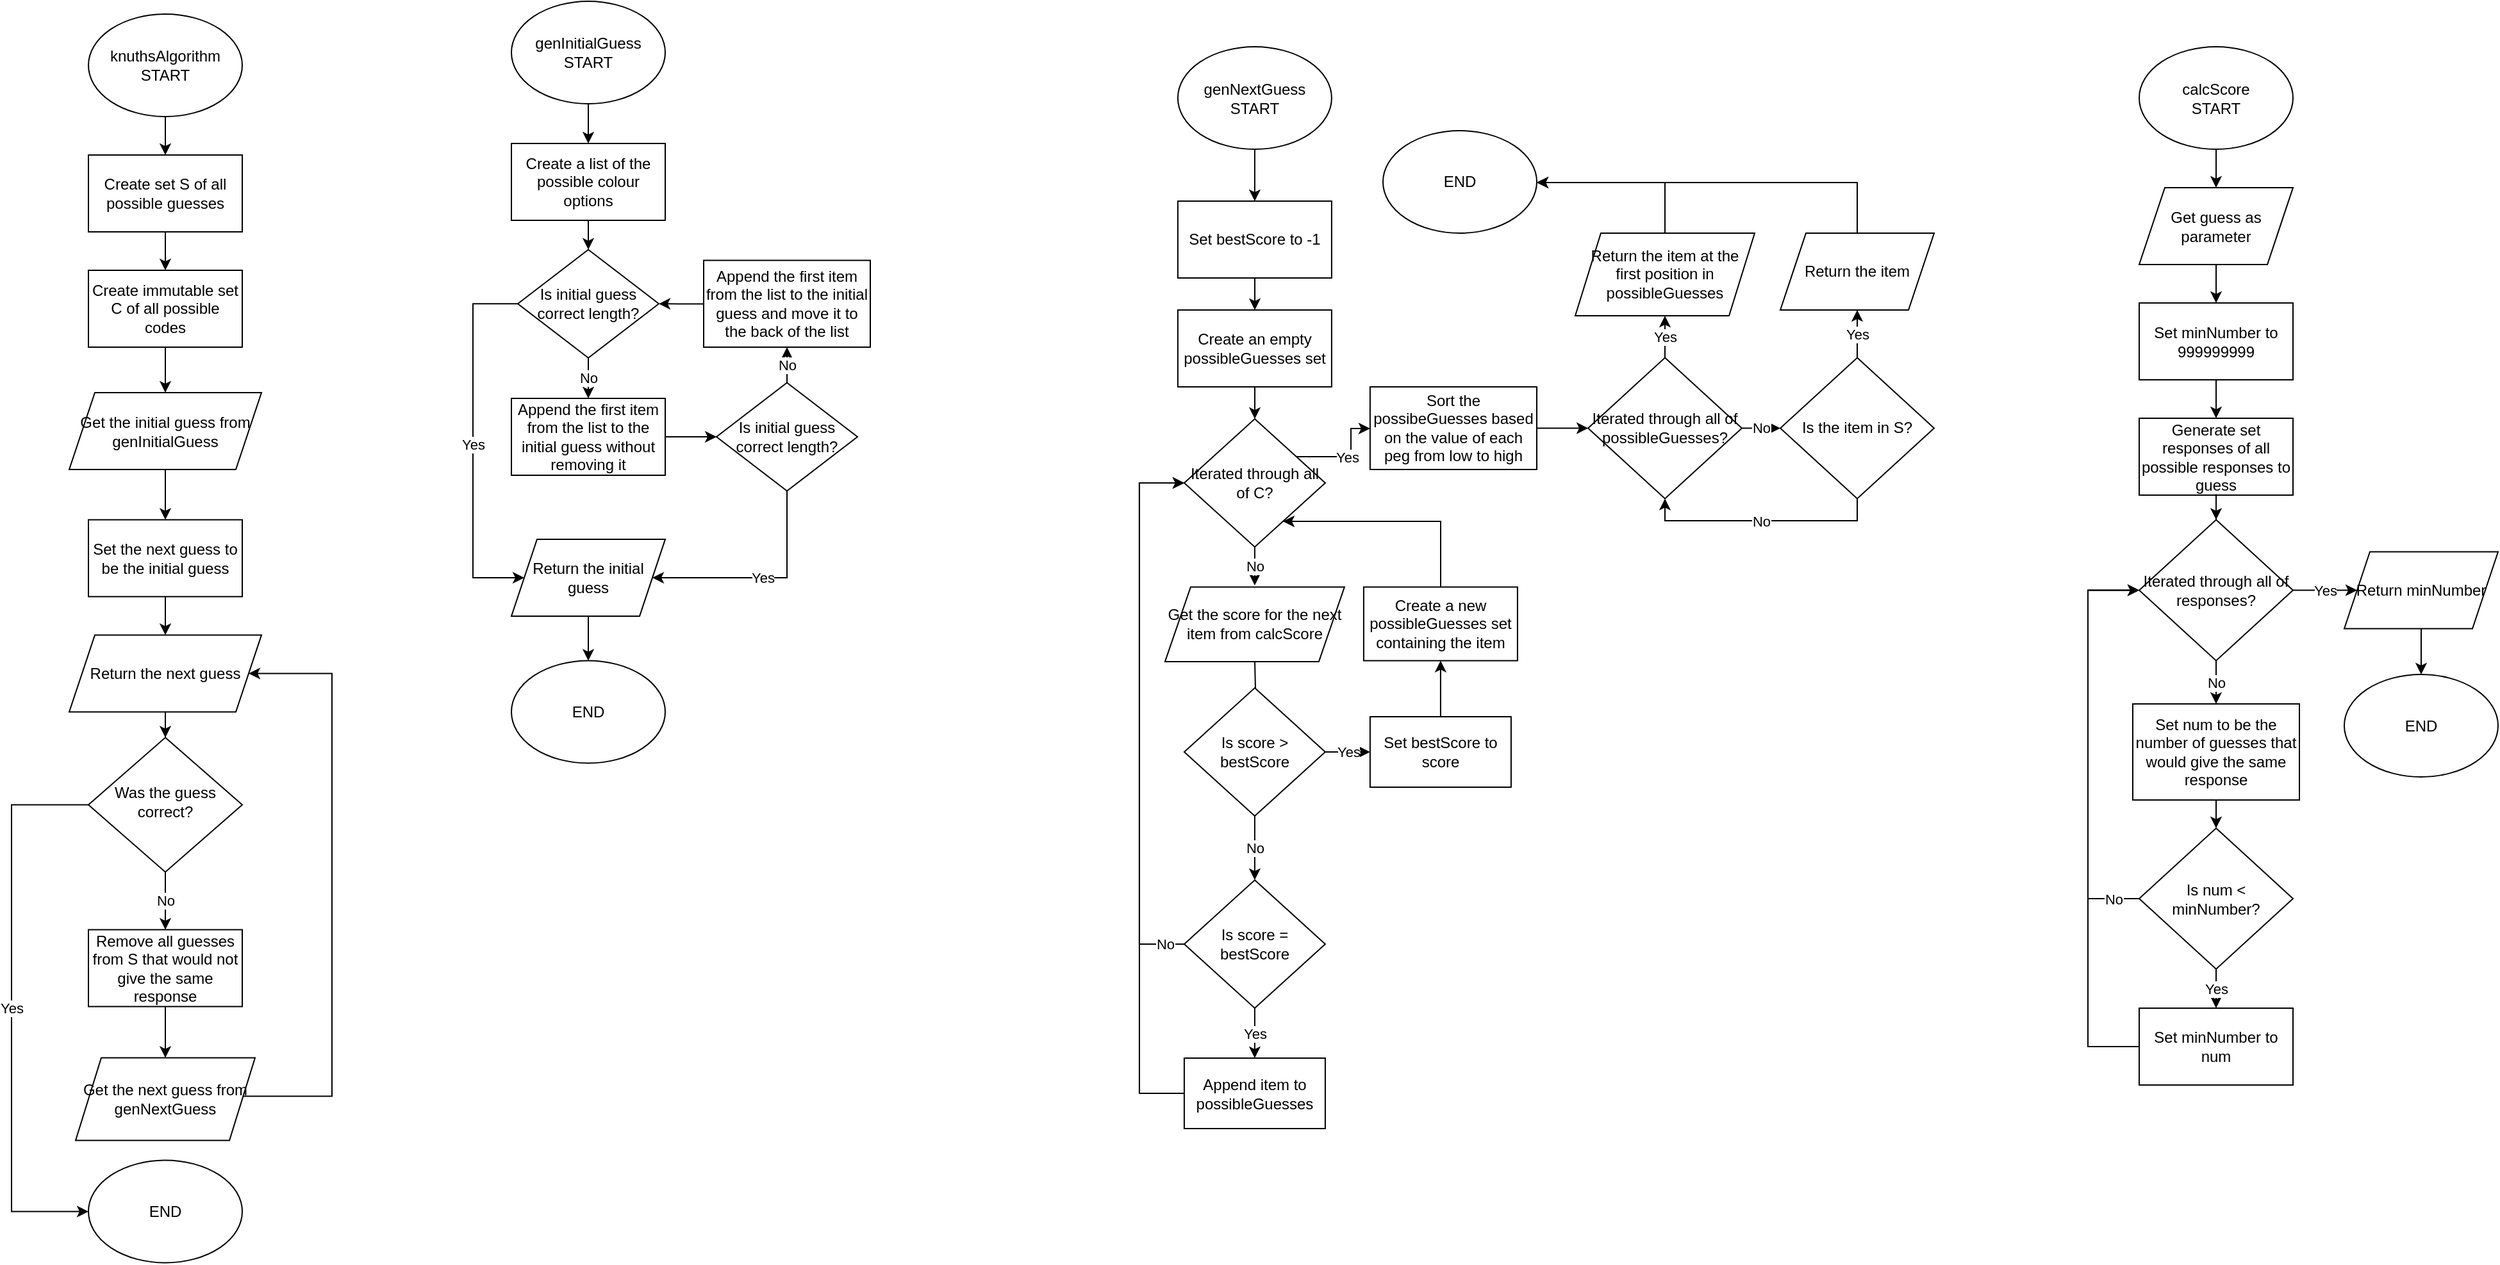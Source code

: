 <mxfile version="20.6.0" type="github">
  <diagram id="C5RBs43oDa-KdzZeNtuy" name="Page-1">
    <mxGraphModel dx="2076" dy="1234" grid="1" gridSize="10" guides="1" tooltips="1" connect="1" arrows="1" fold="1" page="1" pageScale="1" pageWidth="827" pageHeight="1169" math="0" shadow="0">
      <root>
        <mxCell id="WIyWlLk6GJQsqaUBKTNV-0" />
        <mxCell id="WIyWlLk6GJQsqaUBKTNV-1" parent="WIyWlLk6GJQsqaUBKTNV-0" />
        <mxCell id="X9C1vtubzveI6itHX-SZ-12" value="" style="edgeStyle=orthogonalEdgeStyle;rounded=0;orthogonalLoop=1;jettySize=auto;html=1;" parent="WIyWlLk6GJQsqaUBKTNV-1" source="X9C1vtubzveI6itHX-SZ-0" target="X9C1vtubzveI6itHX-SZ-3" edge="1">
          <mxGeometry relative="1" as="geometry" />
        </mxCell>
        <mxCell id="X9C1vtubzveI6itHX-SZ-0" value="knuthsAlgorithm&lt;br&gt;START" style="ellipse;whiteSpace=wrap;html=1;" parent="WIyWlLk6GJQsqaUBKTNV-1" vertex="1">
          <mxGeometry x="130" y="50" width="120" height="80" as="geometry" />
        </mxCell>
        <mxCell id="X9C1vtubzveI6itHX-SZ-13" value="" style="edgeStyle=orthogonalEdgeStyle;rounded=0;orthogonalLoop=1;jettySize=auto;html=1;" parent="WIyWlLk6GJQsqaUBKTNV-1" source="X9C1vtubzveI6itHX-SZ-3" target="X9C1vtubzveI6itHX-SZ-4" edge="1">
          <mxGeometry relative="1" as="geometry" />
        </mxCell>
        <mxCell id="X9C1vtubzveI6itHX-SZ-3" value="Create set S of all possible guesses" style="rounded=0;whiteSpace=wrap;html=1;" parent="WIyWlLk6GJQsqaUBKTNV-1" vertex="1">
          <mxGeometry x="130" y="160" width="120" height="60" as="geometry" />
        </mxCell>
        <mxCell id="pyRPbuoNIwLuSSbs0AWB-20" value="" style="edgeStyle=orthogonalEdgeStyle;rounded=0;orthogonalLoop=1;jettySize=auto;html=1;" edge="1" parent="WIyWlLk6GJQsqaUBKTNV-1" source="X9C1vtubzveI6itHX-SZ-4" target="pyRPbuoNIwLuSSbs0AWB-19">
          <mxGeometry relative="1" as="geometry" />
        </mxCell>
        <mxCell id="X9C1vtubzveI6itHX-SZ-4" value="Create immutable set C of all possible codes" style="rounded=0;whiteSpace=wrap;html=1;" parent="WIyWlLk6GJQsqaUBKTNV-1" vertex="1">
          <mxGeometry x="130" y="250" width="120" height="60" as="geometry" />
        </mxCell>
        <mxCell id="X9C1vtubzveI6itHX-SZ-6" value="Set the next guess to be the initial guess" style="rounded=0;whiteSpace=wrap;html=1;" parent="WIyWlLk6GJQsqaUBKTNV-1" vertex="1">
          <mxGeometry x="130" y="444.75" width="120" height="60" as="geometry" />
        </mxCell>
        <mxCell id="X9C1vtubzveI6itHX-SZ-16" value="" style="edgeStyle=orthogonalEdgeStyle;rounded=0;orthogonalLoop=1;jettySize=auto;html=1;" parent="WIyWlLk6GJQsqaUBKTNV-1" source="X9C1vtubzveI6itHX-SZ-7" target="X9C1vtubzveI6itHX-SZ-10" edge="1">
          <mxGeometry relative="1" as="geometry" />
        </mxCell>
        <mxCell id="X9C1vtubzveI6itHX-SZ-19" value="" style="edgeStyle=orthogonalEdgeStyle;rounded=0;orthogonalLoop=1;jettySize=auto;html=1;" parent="WIyWlLk6GJQsqaUBKTNV-1" source="X9C1vtubzveI6itHX-SZ-6" target="X9C1vtubzveI6itHX-SZ-7" edge="1">
          <mxGeometry relative="1" as="geometry" />
        </mxCell>
        <mxCell id="X9C1vtubzveI6itHX-SZ-7" value="Return the next guess" style="shape=parallelogram;perimeter=parallelogramPerimeter;whiteSpace=wrap;html=1;fixedSize=1;" parent="WIyWlLk6GJQsqaUBKTNV-1" vertex="1">
          <mxGeometry x="115" y="534.75" width="150" height="60" as="geometry" />
        </mxCell>
        <mxCell id="X9C1vtubzveI6itHX-SZ-26" value="" style="edgeStyle=orthogonalEdgeStyle;rounded=0;orthogonalLoop=1;jettySize=auto;html=1;" parent="WIyWlLk6GJQsqaUBKTNV-1" source="X9C1vtubzveI6itHX-SZ-8" edge="1">
          <mxGeometry relative="1" as="geometry">
            <mxPoint x="190" y="864.75" as="targetPoint" />
          </mxGeometry>
        </mxCell>
        <mxCell id="X9C1vtubzveI6itHX-SZ-8" value="Remove all guesses from S that would not give the same response" style="rounded=0;whiteSpace=wrap;html=1;" parent="WIyWlLk6GJQsqaUBKTNV-1" vertex="1">
          <mxGeometry x="130" y="764.75" width="120" height="60" as="geometry" />
        </mxCell>
        <mxCell id="X9C1vtubzveI6itHX-SZ-21" value="Yes" style="edgeStyle=orthogonalEdgeStyle;rounded=0;orthogonalLoop=1;jettySize=auto;html=1;" parent="WIyWlLk6GJQsqaUBKTNV-1" source="X9C1vtubzveI6itHX-SZ-10" target="X9C1vtubzveI6itHX-SZ-11" edge="1">
          <mxGeometry relative="1" as="geometry">
            <mxPoint x="300" y="667.25" as="targetPoint" />
            <Array as="points">
              <mxPoint x="70" y="667.75" />
              <mxPoint x="70" y="984.75" />
            </Array>
          </mxGeometry>
        </mxCell>
        <mxCell id="X9C1vtubzveI6itHX-SZ-10" value="Was the guess correct?" style="rhombus;whiteSpace=wrap;html=1;shadow=0;fontFamily=Helvetica;fontSize=12;align=center;strokeWidth=1;spacing=6;spacingTop=-4;" parent="WIyWlLk6GJQsqaUBKTNV-1" vertex="1">
          <mxGeometry x="130" y="614.75" width="120" height="105" as="geometry" />
        </mxCell>
        <mxCell id="X9C1vtubzveI6itHX-SZ-11" value="END" style="ellipse;whiteSpace=wrap;html=1;" parent="WIyWlLk6GJQsqaUBKTNV-1" vertex="1">
          <mxGeometry x="130" y="944.75" width="120" height="80" as="geometry" />
        </mxCell>
        <mxCell id="X9C1vtubzveI6itHX-SZ-24" value="No" style="edgeStyle=orthogonalEdgeStyle;rounded=0;orthogonalLoop=1;jettySize=auto;html=1;" parent="WIyWlLk6GJQsqaUBKTNV-1" source="X9C1vtubzveI6itHX-SZ-10" target="X9C1vtubzveI6itHX-SZ-8" edge="1">
          <mxGeometry relative="1" as="geometry">
            <mxPoint x="140" y="677.25" as="sourcePoint" />
            <mxPoint x="140" y="964.75" as="targetPoint" />
            <Array as="points">
              <mxPoint x="190" y="754.75" />
              <mxPoint x="190" y="754.75" />
            </Array>
          </mxGeometry>
        </mxCell>
        <mxCell id="X9C1vtubzveI6itHX-SZ-27" value="" style="edgeStyle=orthogonalEdgeStyle;rounded=0;orthogonalLoop=1;jettySize=auto;html=1;" parent="WIyWlLk6GJQsqaUBKTNV-1" target="X9C1vtubzveI6itHX-SZ-7" edge="1">
          <mxGeometry relative="1" as="geometry">
            <mxPoint x="250" y="894.75" as="sourcePoint" />
            <mxPoint x="200" y="624.75" as="targetPoint" />
            <Array as="points">
              <mxPoint x="320" y="894.75" />
              <mxPoint x="320" y="564.75" />
            </Array>
          </mxGeometry>
        </mxCell>
        <mxCell id="X9C1vtubzveI6itHX-SZ-35" value="" style="edgeStyle=orthogonalEdgeStyle;rounded=0;orthogonalLoop=1;jettySize=auto;html=1;" parent="WIyWlLk6GJQsqaUBKTNV-1" target="X9C1vtubzveI6itHX-SZ-30" edge="1">
          <mxGeometry relative="1" as="geometry">
            <mxPoint x="1040" y="556" as="sourcePoint" />
          </mxGeometry>
        </mxCell>
        <mxCell id="X9C1vtubzveI6itHX-SZ-29" value="Iterated through all of C?" style="rhombus;whiteSpace=wrap;html=1;" parent="WIyWlLk6GJQsqaUBKTNV-1" vertex="1">
          <mxGeometry x="984.95" y="366" width="110" height="100" as="geometry" />
        </mxCell>
        <mxCell id="X9C1vtubzveI6itHX-SZ-44" value="Yes" style="edgeStyle=orthogonalEdgeStyle;rounded=0;orthogonalLoop=1;jettySize=auto;html=1;" parent="WIyWlLk6GJQsqaUBKTNV-1" source="X9C1vtubzveI6itHX-SZ-30" target="X9C1vtubzveI6itHX-SZ-42" edge="1">
          <mxGeometry relative="1" as="geometry" />
        </mxCell>
        <mxCell id="X9C1vtubzveI6itHX-SZ-30" value="Is score &amp;gt; bestScore" style="rhombus;whiteSpace=wrap;html=1;" parent="WIyWlLk6GJQsqaUBKTNV-1" vertex="1">
          <mxGeometry x="984.95" y="576" width="110" height="100" as="geometry" />
        </mxCell>
        <mxCell id="X9C1vtubzveI6itHX-SZ-36" value="" style="edgeStyle=orthogonalEdgeStyle;rounded=0;orthogonalLoop=1;jettySize=auto;html=1;" parent="WIyWlLk6GJQsqaUBKTNV-1" source="X9C1vtubzveI6itHX-SZ-31" target="X9C1vtubzveI6itHX-SZ-29" edge="1">
          <mxGeometry relative="1" as="geometry" />
        </mxCell>
        <mxCell id="X9C1vtubzveI6itHX-SZ-31" value="Create an empty possibleGuesses set" style="rounded=0;whiteSpace=wrap;html=1;" parent="WIyWlLk6GJQsqaUBKTNV-1" vertex="1">
          <mxGeometry x="979.95" y="281" width="120" height="60" as="geometry" />
        </mxCell>
        <mxCell id="X9C1vtubzveI6itHX-SZ-33" value="Is score = bestScore" style="rhombus;whiteSpace=wrap;html=1;" parent="WIyWlLk6GJQsqaUBKTNV-1" vertex="1">
          <mxGeometry x="984.95" y="726" width="110" height="100" as="geometry" />
        </mxCell>
        <mxCell id="X9C1vtubzveI6itHX-SZ-34" value="No" style="endArrow=classic;html=1;rounded=0;" parent="WIyWlLk6GJQsqaUBKTNV-1" source="X9C1vtubzveI6itHX-SZ-30" target="X9C1vtubzveI6itHX-SZ-33" edge="1">
          <mxGeometry width="50" height="50" relative="1" as="geometry">
            <mxPoint x="869.95" y="636" as="sourcePoint" />
            <mxPoint x="919.95" y="586" as="targetPoint" />
          </mxGeometry>
        </mxCell>
        <mxCell id="X9C1vtubzveI6itHX-SZ-38" value="No" style="edgeStyle=orthogonalEdgeStyle;rounded=0;orthogonalLoop=1;jettySize=auto;html=1;" parent="WIyWlLk6GJQsqaUBKTNV-1" source="X9C1vtubzveI6itHX-SZ-33" target="X9C1vtubzveI6itHX-SZ-29" edge="1">
          <mxGeometry x="-0.93" relative="1" as="geometry">
            <mxPoint x="994.95" y="626" as="sourcePoint" />
            <mxPoint x="994.95" y="426" as="targetPoint" />
            <Array as="points">
              <mxPoint x="949.95" y="776" />
              <mxPoint x="949.95" y="416" />
            </Array>
            <mxPoint as="offset" />
          </mxGeometry>
        </mxCell>
        <mxCell id="X9C1vtubzveI6itHX-SZ-41" value="No" style="endArrow=classic;html=1;rounded=0;" parent="WIyWlLk6GJQsqaUBKTNV-1" source="X9C1vtubzveI6itHX-SZ-29" edge="1">
          <mxGeometry width="50" height="50" relative="1" as="geometry">
            <mxPoint x="1049.95" y="676" as="sourcePoint" />
            <mxPoint x="1039.95" y="496" as="targetPoint" />
          </mxGeometry>
        </mxCell>
        <mxCell id="X9C1vtubzveI6itHX-SZ-45" value="" style="edgeStyle=orthogonalEdgeStyle;rounded=0;orthogonalLoop=1;jettySize=auto;html=1;" parent="WIyWlLk6GJQsqaUBKTNV-1" source="X9C1vtubzveI6itHX-SZ-42" target="X9C1vtubzveI6itHX-SZ-43" edge="1">
          <mxGeometry relative="1" as="geometry" />
        </mxCell>
        <mxCell id="X9C1vtubzveI6itHX-SZ-42" value="Set bestScore to score" style="rounded=0;whiteSpace=wrap;html=1;" parent="WIyWlLk6GJQsqaUBKTNV-1" vertex="1">
          <mxGeometry x="1129.95" y="598.5" width="110" height="55" as="geometry" />
        </mxCell>
        <mxCell id="X9C1vtubzveI6itHX-SZ-43" value="Create a new possibleGuesses set containing the item" style="rounded=0;whiteSpace=wrap;html=1;" parent="WIyWlLk6GJQsqaUBKTNV-1" vertex="1">
          <mxGeometry x="1124.95" y="497.25" width="120" height="57.5" as="geometry" />
        </mxCell>
        <mxCell id="X9C1vtubzveI6itHX-SZ-47" value="" style="edgeStyle=orthogonalEdgeStyle;rounded=0;orthogonalLoop=1;jettySize=auto;html=1;" parent="WIyWlLk6GJQsqaUBKTNV-1" source="X9C1vtubzveI6itHX-SZ-43" target="X9C1vtubzveI6itHX-SZ-29" edge="1">
          <mxGeometry relative="1" as="geometry">
            <mxPoint x="1049.95" y="351" as="sourcePoint" />
            <mxPoint x="1049.95" y="376" as="targetPoint" />
            <Array as="points">
              <mxPoint x="1184.95" y="446" />
            </Array>
          </mxGeometry>
        </mxCell>
        <mxCell id="X9C1vtubzveI6itHX-SZ-49" value="" style="edgeStyle=orthogonalEdgeStyle;rounded=0;orthogonalLoop=1;jettySize=auto;html=1;" parent="WIyWlLk6GJQsqaUBKTNV-1" source="X9C1vtubzveI6itHX-SZ-48" target="X9C1vtubzveI6itHX-SZ-31" edge="1">
          <mxGeometry relative="1" as="geometry" />
        </mxCell>
        <mxCell id="X9C1vtubzveI6itHX-SZ-48" value="Set bestScore to -1" style="rounded=0;whiteSpace=wrap;html=1;" parent="WIyWlLk6GJQsqaUBKTNV-1" vertex="1">
          <mxGeometry x="979.95" y="196" width="120" height="60" as="geometry" />
        </mxCell>
        <mxCell id="X9C1vtubzveI6itHX-SZ-50" value="Append item to possibleGuesses" style="rounded=0;whiteSpace=wrap;html=1;" parent="WIyWlLk6GJQsqaUBKTNV-1" vertex="1">
          <mxGeometry x="984.95" y="865" width="110" height="55" as="geometry" />
        </mxCell>
        <mxCell id="X9C1vtubzveI6itHX-SZ-51" value="Yes" style="endArrow=classic;html=1;rounded=0;" parent="WIyWlLk6GJQsqaUBKTNV-1" source="X9C1vtubzveI6itHX-SZ-33" target="X9C1vtubzveI6itHX-SZ-50" edge="1">
          <mxGeometry width="50" height="50" relative="1" as="geometry">
            <mxPoint x="1049.95" y="686" as="sourcePoint" />
            <mxPoint x="1049.95" y="736" as="targetPoint" />
          </mxGeometry>
        </mxCell>
        <mxCell id="X9C1vtubzveI6itHX-SZ-52" value="" style="edgeStyle=orthogonalEdgeStyle;rounded=0;orthogonalLoop=1;jettySize=auto;html=1;" parent="WIyWlLk6GJQsqaUBKTNV-1" source="X9C1vtubzveI6itHX-SZ-50" target="X9C1vtubzveI6itHX-SZ-29" edge="1">
          <mxGeometry relative="1" as="geometry">
            <mxPoint x="1194.95" y="608.5" as="sourcePoint" />
            <mxPoint x="1194.95" y="564.75" as="targetPoint" />
            <Array as="points">
              <mxPoint x="949.95" y="892.5" />
              <mxPoint x="949.95" y="416" />
            </Array>
          </mxGeometry>
        </mxCell>
        <mxCell id="X9C1vtubzveI6itHX-SZ-64" value="" style="edgeStyle=orthogonalEdgeStyle;rounded=0;orthogonalLoop=1;jettySize=auto;html=1;" parent="WIyWlLk6GJQsqaUBKTNV-1" source="X9C1vtubzveI6itHX-SZ-53" target="X9C1vtubzveI6itHX-SZ-54" edge="1">
          <mxGeometry relative="1" as="geometry" />
        </mxCell>
        <mxCell id="X9C1vtubzveI6itHX-SZ-53" value="Sort the possibeGuesses based on the value of each peg from low to high" style="rounded=0;whiteSpace=wrap;html=1;" parent="WIyWlLk6GJQsqaUBKTNV-1" vertex="1">
          <mxGeometry x="1129.95" y="341" width="130.05" height="64.5" as="geometry" />
        </mxCell>
        <mxCell id="X9C1vtubzveI6itHX-SZ-61" value="Yes" style="edgeStyle=orthogonalEdgeStyle;rounded=0;orthogonalLoop=1;jettySize=auto;html=1;" parent="WIyWlLk6GJQsqaUBKTNV-1" source="X9C1vtubzveI6itHX-SZ-54" target="X9C1vtubzveI6itHX-SZ-60" edge="1">
          <mxGeometry relative="1" as="geometry" />
        </mxCell>
        <mxCell id="X9C1vtubzveI6itHX-SZ-62" value="No" style="edgeStyle=orthogonalEdgeStyle;rounded=0;orthogonalLoop=1;jettySize=auto;html=1;" parent="WIyWlLk6GJQsqaUBKTNV-1" source="X9C1vtubzveI6itHX-SZ-54" target="X9C1vtubzveI6itHX-SZ-56" edge="1">
          <mxGeometry relative="1" as="geometry" />
        </mxCell>
        <mxCell id="X9C1vtubzveI6itHX-SZ-54" value="Iterated through all of possibleGuesses?" style="rhombus;whiteSpace=wrap;html=1;" parent="WIyWlLk6GJQsqaUBKTNV-1" vertex="1">
          <mxGeometry x="1300" y="318.25" width="120" height="110" as="geometry" />
        </mxCell>
        <mxCell id="X9C1vtubzveI6itHX-SZ-63" value="Yes" style="edgeStyle=orthogonalEdgeStyle;rounded=0;orthogonalLoop=1;jettySize=auto;html=1;" parent="WIyWlLk6GJQsqaUBKTNV-1" source="X9C1vtubzveI6itHX-SZ-56" target="X9C1vtubzveI6itHX-SZ-57" edge="1">
          <mxGeometry relative="1" as="geometry" />
        </mxCell>
        <mxCell id="X9C1vtubzveI6itHX-SZ-56" value="Is the item in S?" style="rhombus;whiteSpace=wrap;html=1;" parent="WIyWlLk6GJQsqaUBKTNV-1" vertex="1">
          <mxGeometry x="1450" y="318.25" width="120" height="110" as="geometry" />
        </mxCell>
        <mxCell id="X9C1vtubzveI6itHX-SZ-57" value="Return the item" style="shape=parallelogram;perimeter=parallelogramPerimeter;whiteSpace=wrap;html=1;fixedSize=1;" parent="WIyWlLk6GJQsqaUBKTNV-1" vertex="1">
          <mxGeometry x="1450" y="221" width="120" height="60" as="geometry" />
        </mxCell>
        <mxCell id="X9C1vtubzveI6itHX-SZ-69" value="" style="edgeStyle=orthogonalEdgeStyle;rounded=0;orthogonalLoop=1;jettySize=auto;html=1;" parent="WIyWlLk6GJQsqaUBKTNV-1" source="X9C1vtubzveI6itHX-SZ-58" target="X9C1vtubzveI6itHX-SZ-48" edge="1">
          <mxGeometry relative="1" as="geometry" />
        </mxCell>
        <mxCell id="X9C1vtubzveI6itHX-SZ-58" value="genNextGuess&lt;br&gt;START" style="ellipse;whiteSpace=wrap;html=1;" parent="WIyWlLk6GJQsqaUBKTNV-1" vertex="1">
          <mxGeometry x="979.95" y="75.5" width="120" height="80" as="geometry" />
        </mxCell>
        <mxCell id="X9C1vtubzveI6itHX-SZ-59" value="END" style="ellipse;whiteSpace=wrap;html=1;" parent="WIyWlLk6GJQsqaUBKTNV-1" vertex="1">
          <mxGeometry x="1140" y="141" width="120" height="80" as="geometry" />
        </mxCell>
        <mxCell id="X9C1vtubzveI6itHX-SZ-60" value="Return the item at the first position in possibleGuesses" style="shape=parallelogram;perimeter=parallelogramPerimeter;whiteSpace=wrap;html=1;fixedSize=1;" parent="WIyWlLk6GJQsqaUBKTNV-1" vertex="1">
          <mxGeometry x="1290" y="221" width="140" height="64.5" as="geometry" />
        </mxCell>
        <mxCell id="X9C1vtubzveI6itHX-SZ-65" value="" style="edgeStyle=orthogonalEdgeStyle;rounded=0;orthogonalLoop=1;jettySize=auto;html=1;" parent="WIyWlLk6GJQsqaUBKTNV-1" source="X9C1vtubzveI6itHX-SZ-60" target="X9C1vtubzveI6itHX-SZ-59" edge="1">
          <mxGeometry relative="1" as="geometry">
            <mxPoint x="1270" y="383.237" as="sourcePoint" />
            <mxPoint x="1310.1" y="383.342" as="targetPoint" />
            <Array as="points">
              <mxPoint x="1360" y="181.5" />
            </Array>
          </mxGeometry>
        </mxCell>
        <mxCell id="X9C1vtubzveI6itHX-SZ-66" value="" style="edgeStyle=orthogonalEdgeStyle;rounded=0;orthogonalLoop=1;jettySize=auto;html=1;" parent="WIyWlLk6GJQsqaUBKTNV-1" source="X9C1vtubzveI6itHX-SZ-57" target="X9C1vtubzveI6itHX-SZ-59" edge="1">
          <mxGeometry relative="1" as="geometry">
            <mxPoint x="1370.053" y="231" as="sourcePoint" />
            <mxPoint x="1269.994" y="191.553" as="targetPoint" />
            <Array as="points">
              <mxPoint x="1510" y="181.5" />
            </Array>
          </mxGeometry>
        </mxCell>
        <mxCell id="X9C1vtubzveI6itHX-SZ-67" value="No" style="edgeStyle=orthogonalEdgeStyle;rounded=0;orthogonalLoop=1;jettySize=auto;html=1;" parent="WIyWlLk6GJQsqaUBKTNV-1" source="X9C1vtubzveI6itHX-SZ-56" target="X9C1vtubzveI6itHX-SZ-54" edge="1">
          <mxGeometry relative="1" as="geometry">
            <mxPoint x="1429.9" y="383.342" as="sourcePoint" />
            <mxPoint x="1460.1" y="383.342" as="targetPoint" />
            <Array as="points">
              <mxPoint x="1510" y="445.5" />
              <mxPoint x="1360" y="445.5" />
            </Array>
          </mxGeometry>
        </mxCell>
        <mxCell id="X9C1vtubzveI6itHX-SZ-68" value="Yes" style="edgeStyle=orthogonalEdgeStyle;rounded=0;orthogonalLoop=1;jettySize=auto;html=1;" parent="WIyWlLk6GJQsqaUBKTNV-1" source="X9C1vtubzveI6itHX-SZ-29" target="X9C1vtubzveI6itHX-SZ-53" edge="1">
          <mxGeometry relative="1" as="geometry">
            <mxPoint x="1270" y="383.237" as="sourcePoint" />
            <mxPoint x="1310.1" y="383.342" as="targetPoint" />
            <Array as="points">
              <mxPoint x="1115" y="395.5" />
              <mxPoint x="1115" y="373.5" />
            </Array>
          </mxGeometry>
        </mxCell>
        <mxCell id="X9C1vtubzveI6itHX-SZ-70" value="Get the next guess from genNextGuess" style="shape=parallelogram;perimeter=parallelogramPerimeter;whiteSpace=wrap;html=1;fixedSize=1;" parent="WIyWlLk6GJQsqaUBKTNV-1" vertex="1">
          <mxGeometry x="120" y="864.75" width="140" height="64.5" as="geometry" />
        </mxCell>
        <mxCell id="X9C1vtubzveI6itHX-SZ-72" value="Get the score for the next item from calcScore" style="shape=parallelogram;perimeter=parallelogramPerimeter;whiteSpace=wrap;html=1;fixedSize=1;" parent="WIyWlLk6GJQsqaUBKTNV-1" vertex="1">
          <mxGeometry x="969.95" y="497.25" width="140" height="58.25" as="geometry" />
        </mxCell>
        <mxCell id="Vt6WhcfgmrBMfULhsIFq-11" value="" style="edgeStyle=orthogonalEdgeStyle;rounded=0;orthogonalLoop=1;jettySize=auto;html=1;" parent="WIyWlLk6GJQsqaUBKTNV-1" source="Vt6WhcfgmrBMfULhsIFq-0" target="Vt6WhcfgmrBMfULhsIFq-2" edge="1">
          <mxGeometry relative="1" as="geometry" />
        </mxCell>
        <mxCell id="Vt6WhcfgmrBMfULhsIFq-0" value="calcScore&lt;br&gt;START" style="ellipse;whiteSpace=wrap;html=1;" parent="WIyWlLk6GJQsqaUBKTNV-1" vertex="1">
          <mxGeometry x="1730" y="75.5" width="120" height="80" as="geometry" />
        </mxCell>
        <mxCell id="Vt6WhcfgmrBMfULhsIFq-1" value="Set minNumber to 999999999" style="rounded=0;whiteSpace=wrap;html=1;" parent="WIyWlLk6GJQsqaUBKTNV-1" vertex="1">
          <mxGeometry x="1730" y="275.5" width="120" height="60" as="geometry" />
        </mxCell>
        <mxCell id="Vt6WhcfgmrBMfULhsIFq-12" value="" style="edgeStyle=orthogonalEdgeStyle;rounded=0;orthogonalLoop=1;jettySize=auto;html=1;" parent="WIyWlLk6GJQsqaUBKTNV-1" source="Vt6WhcfgmrBMfULhsIFq-2" target="Vt6WhcfgmrBMfULhsIFq-1" edge="1">
          <mxGeometry relative="1" as="geometry" />
        </mxCell>
        <mxCell id="Vt6WhcfgmrBMfULhsIFq-2" value="Get guess as parameter" style="shape=parallelogram;perimeter=parallelogramPerimeter;whiteSpace=wrap;html=1;fixedSize=1;" parent="WIyWlLk6GJQsqaUBKTNV-1" vertex="1">
          <mxGeometry x="1730" y="185.5" width="120" height="60" as="geometry" />
        </mxCell>
        <mxCell id="Vt6WhcfgmrBMfULhsIFq-3" value="Generate set responses of all possible responses to guess" style="rounded=0;whiteSpace=wrap;html=1;" parent="WIyWlLk6GJQsqaUBKTNV-1" vertex="1">
          <mxGeometry x="1730" y="365.5" width="120" height="60" as="geometry" />
        </mxCell>
        <mxCell id="Vt6WhcfgmrBMfULhsIFq-16" value="No" style="edgeStyle=orthogonalEdgeStyle;rounded=0;orthogonalLoop=1;jettySize=auto;html=1;" parent="WIyWlLk6GJQsqaUBKTNV-1" source="Vt6WhcfgmrBMfULhsIFq-4" target="Vt6WhcfgmrBMfULhsIFq-6" edge="1">
          <mxGeometry relative="1" as="geometry" />
        </mxCell>
        <mxCell id="Vt6WhcfgmrBMfULhsIFq-22" value="Yes" style="edgeStyle=orthogonalEdgeStyle;rounded=0;orthogonalLoop=1;jettySize=auto;html=1;" parent="WIyWlLk6GJQsqaUBKTNV-1" source="Vt6WhcfgmrBMfULhsIFq-4" target="Vt6WhcfgmrBMfULhsIFq-21" edge="1">
          <mxGeometry relative="1" as="geometry" />
        </mxCell>
        <mxCell id="Vt6WhcfgmrBMfULhsIFq-4" value="Iterated through all of responses?" style="rhombus;whiteSpace=wrap;html=1;" parent="WIyWlLk6GJQsqaUBKTNV-1" vertex="1">
          <mxGeometry x="1730" y="444.75" width="120" height="110" as="geometry" />
        </mxCell>
        <mxCell id="Vt6WhcfgmrBMfULhsIFq-17" value="" style="edgeStyle=orthogonalEdgeStyle;rounded=0;orthogonalLoop=1;jettySize=auto;html=1;" parent="WIyWlLk6GJQsqaUBKTNV-1" source="Vt6WhcfgmrBMfULhsIFq-6" target="Vt6WhcfgmrBMfULhsIFq-8" edge="1">
          <mxGeometry relative="1" as="geometry" />
        </mxCell>
        <mxCell id="Vt6WhcfgmrBMfULhsIFq-6" value="Set num to be the number of guesses that would give the same response" style="rounded=0;whiteSpace=wrap;html=1;" parent="WIyWlLk6GJQsqaUBKTNV-1" vertex="1">
          <mxGeometry x="1725" y="588.5" width="130" height="75" as="geometry" />
        </mxCell>
        <mxCell id="Vt6WhcfgmrBMfULhsIFq-18" value="Yes" style="edgeStyle=orthogonalEdgeStyle;rounded=0;orthogonalLoop=1;jettySize=auto;html=1;" parent="WIyWlLk6GJQsqaUBKTNV-1" source="Vt6WhcfgmrBMfULhsIFq-8" target="Vt6WhcfgmrBMfULhsIFq-9" edge="1">
          <mxGeometry relative="1" as="geometry" />
        </mxCell>
        <mxCell id="Vt6WhcfgmrBMfULhsIFq-8" value="Is num &amp;lt; minNumber?" style="rhombus;whiteSpace=wrap;html=1;" parent="WIyWlLk6GJQsqaUBKTNV-1" vertex="1">
          <mxGeometry x="1730" y="685.5" width="120" height="110" as="geometry" />
        </mxCell>
        <mxCell id="Vt6WhcfgmrBMfULhsIFq-9" value="Set minNumber to num" style="rounded=0;whiteSpace=wrap;html=1;" parent="WIyWlLk6GJQsqaUBKTNV-1" vertex="1">
          <mxGeometry x="1730" y="826" width="120" height="60" as="geometry" />
        </mxCell>
        <mxCell id="Vt6WhcfgmrBMfULhsIFq-14" value="" style="edgeStyle=orthogonalEdgeStyle;rounded=0;orthogonalLoop=1;jettySize=auto;html=1;" parent="WIyWlLk6GJQsqaUBKTNV-1" source="Vt6WhcfgmrBMfULhsIFq-1" target="Vt6WhcfgmrBMfULhsIFq-3" edge="1">
          <mxGeometry relative="1" as="geometry">
            <mxPoint x="1800.059" y="255.5" as="sourcePoint" />
            <mxPoint x="1800.059" y="285.5" as="targetPoint" />
          </mxGeometry>
        </mxCell>
        <mxCell id="Vt6WhcfgmrBMfULhsIFq-15" value="" style="edgeStyle=orthogonalEdgeStyle;rounded=0;orthogonalLoop=1;jettySize=auto;html=1;" parent="WIyWlLk6GJQsqaUBKTNV-1" source="Vt6WhcfgmrBMfULhsIFq-3" target="Vt6WhcfgmrBMfULhsIFq-4" edge="1">
          <mxGeometry relative="1" as="geometry">
            <mxPoint x="1810.059" y="265.5" as="sourcePoint" />
            <mxPoint x="1810.059" y="295.5" as="targetPoint" />
          </mxGeometry>
        </mxCell>
        <mxCell id="Vt6WhcfgmrBMfULhsIFq-19" value="No" style="edgeStyle=orthogonalEdgeStyle;rounded=0;orthogonalLoop=1;jettySize=auto;html=1;" parent="WIyWlLk6GJQsqaUBKTNV-1" source="Vt6WhcfgmrBMfULhsIFq-8" target="Vt6WhcfgmrBMfULhsIFq-4" edge="1">
          <mxGeometry x="-0.875" relative="1" as="geometry">
            <mxPoint x="1820.059" y="275.5" as="sourcePoint" />
            <mxPoint x="1820.059" y="305.5" as="targetPoint" />
            <Array as="points">
              <mxPoint x="1690" y="740.5" />
              <mxPoint x="1690" y="499.75" />
            </Array>
            <mxPoint as="offset" />
          </mxGeometry>
        </mxCell>
        <mxCell id="Vt6WhcfgmrBMfULhsIFq-20" value="" style="edgeStyle=orthogonalEdgeStyle;rounded=0;orthogonalLoop=1;jettySize=auto;html=1;" parent="WIyWlLk6GJQsqaUBKTNV-1" source="Vt6WhcfgmrBMfULhsIFq-9" target="Vt6WhcfgmrBMfULhsIFq-4" edge="1">
          <mxGeometry relative="1" as="geometry">
            <mxPoint x="1940" y="445.5" as="sourcePoint" />
            <mxPoint x="1830.059" y="315.5" as="targetPoint" />
            <Array as="points">
              <mxPoint x="1690" y="856.0" />
              <mxPoint x="1690" y="499.75" />
            </Array>
          </mxGeometry>
        </mxCell>
        <mxCell id="Vt6WhcfgmrBMfULhsIFq-24" value="" style="edgeStyle=orthogonalEdgeStyle;rounded=0;orthogonalLoop=1;jettySize=auto;html=1;" parent="WIyWlLk6GJQsqaUBKTNV-1" source="Vt6WhcfgmrBMfULhsIFq-21" target="Vt6WhcfgmrBMfULhsIFq-23" edge="1">
          <mxGeometry relative="1" as="geometry" />
        </mxCell>
        <mxCell id="Vt6WhcfgmrBMfULhsIFq-21" value="Return minNumber" style="shape=parallelogram;perimeter=parallelogramPerimeter;whiteSpace=wrap;html=1;fixedSize=1;" parent="WIyWlLk6GJQsqaUBKTNV-1" vertex="1">
          <mxGeometry x="1890" y="469.75" width="120" height="60" as="geometry" />
        </mxCell>
        <mxCell id="Vt6WhcfgmrBMfULhsIFq-23" value="END" style="ellipse;whiteSpace=wrap;html=1;" parent="WIyWlLk6GJQsqaUBKTNV-1" vertex="1">
          <mxGeometry x="1890" y="565.5" width="120" height="80" as="geometry" />
        </mxCell>
        <mxCell id="pyRPbuoNIwLuSSbs0AWB-7" value="" style="edgeStyle=orthogonalEdgeStyle;rounded=0;orthogonalLoop=1;jettySize=auto;html=1;" edge="1" parent="WIyWlLk6GJQsqaUBKTNV-1" source="pyRPbuoNIwLuSSbs0AWB-0" target="pyRPbuoNIwLuSSbs0AWB-4">
          <mxGeometry relative="1" as="geometry" />
        </mxCell>
        <mxCell id="pyRPbuoNIwLuSSbs0AWB-0" value="genInitialGuess&lt;br&gt;START" style="ellipse;whiteSpace=wrap;html=1;" vertex="1" parent="WIyWlLk6GJQsqaUBKTNV-1">
          <mxGeometry x="460" y="40" width="120" height="80" as="geometry" />
        </mxCell>
        <mxCell id="pyRPbuoNIwLuSSbs0AWB-9" value="No" style="edgeStyle=orthogonalEdgeStyle;rounded=0;orthogonalLoop=1;jettySize=auto;html=1;" edge="1" parent="WIyWlLk6GJQsqaUBKTNV-1" source="pyRPbuoNIwLuSSbs0AWB-1" target="pyRPbuoNIwLuSSbs0AWB-3">
          <mxGeometry relative="1" as="geometry" />
        </mxCell>
        <mxCell id="pyRPbuoNIwLuSSbs0AWB-1" value="Is initial guess correct length?" style="rhombus;whiteSpace=wrap;html=1;" vertex="1" parent="WIyWlLk6GJQsqaUBKTNV-1">
          <mxGeometry x="465" y="233.88" width="110" height="84.5" as="geometry" />
        </mxCell>
        <mxCell id="pyRPbuoNIwLuSSbs0AWB-10" value="" style="edgeStyle=orthogonalEdgeStyle;rounded=0;orthogonalLoop=1;jettySize=auto;html=1;" edge="1" parent="WIyWlLk6GJQsqaUBKTNV-1" source="pyRPbuoNIwLuSSbs0AWB-3" target="pyRPbuoNIwLuSSbs0AWB-5">
          <mxGeometry relative="1" as="geometry" />
        </mxCell>
        <mxCell id="pyRPbuoNIwLuSSbs0AWB-3" value="Append the first item from the list to the initial guess without removing it" style="rounded=0;whiteSpace=wrap;html=1;" vertex="1" parent="WIyWlLk6GJQsqaUBKTNV-1">
          <mxGeometry x="460" y="350" width="120" height="60" as="geometry" />
        </mxCell>
        <mxCell id="pyRPbuoNIwLuSSbs0AWB-8" value="" style="edgeStyle=orthogonalEdgeStyle;rounded=0;orthogonalLoop=1;jettySize=auto;html=1;" edge="1" parent="WIyWlLk6GJQsqaUBKTNV-1" source="pyRPbuoNIwLuSSbs0AWB-4" target="pyRPbuoNIwLuSSbs0AWB-1">
          <mxGeometry relative="1" as="geometry" />
        </mxCell>
        <mxCell id="pyRPbuoNIwLuSSbs0AWB-4" value="Create a list of the possible colour options" style="rounded=0;whiteSpace=wrap;html=1;" vertex="1" parent="WIyWlLk6GJQsqaUBKTNV-1">
          <mxGeometry x="460" y="151" width="120" height="60" as="geometry" />
        </mxCell>
        <mxCell id="pyRPbuoNIwLuSSbs0AWB-11" value="No" style="edgeStyle=orthogonalEdgeStyle;rounded=0;orthogonalLoop=1;jettySize=auto;html=1;" edge="1" parent="WIyWlLk6GJQsqaUBKTNV-1" source="pyRPbuoNIwLuSSbs0AWB-5" target="pyRPbuoNIwLuSSbs0AWB-6">
          <mxGeometry relative="1" as="geometry" />
        </mxCell>
        <mxCell id="pyRPbuoNIwLuSSbs0AWB-5" value="Is initial guess correct length?" style="rhombus;whiteSpace=wrap;html=1;" vertex="1" parent="WIyWlLk6GJQsqaUBKTNV-1">
          <mxGeometry x="620" y="337.75" width="110" height="84.5" as="geometry" />
        </mxCell>
        <mxCell id="pyRPbuoNIwLuSSbs0AWB-12" value="" style="edgeStyle=orthogonalEdgeStyle;rounded=0;orthogonalLoop=1;jettySize=auto;html=1;" edge="1" parent="WIyWlLk6GJQsqaUBKTNV-1" source="pyRPbuoNIwLuSSbs0AWB-6" target="pyRPbuoNIwLuSSbs0AWB-1">
          <mxGeometry relative="1" as="geometry" />
        </mxCell>
        <mxCell id="pyRPbuoNIwLuSSbs0AWB-6" value="Append the first item from the list to the initial guess and move it to the back of the list" style="rounded=0;whiteSpace=wrap;html=1;" vertex="1" parent="WIyWlLk6GJQsqaUBKTNV-1">
          <mxGeometry x="610" y="242.25" width="130" height="67.75" as="geometry" />
        </mxCell>
        <mxCell id="pyRPbuoNIwLuSSbs0AWB-13" value="Yes" style="edgeStyle=orthogonalEdgeStyle;rounded=0;orthogonalLoop=1;jettySize=auto;html=1;" edge="1" parent="WIyWlLk6GJQsqaUBKTNV-1" source="pyRPbuoNIwLuSSbs0AWB-1" target="pyRPbuoNIwLuSSbs0AWB-15">
          <mxGeometry relative="1" as="geometry">
            <mxPoint x="530" y="130" as="sourcePoint" />
            <mxPoint x="460" y="489.75" as="targetPoint" />
            <Array as="points">
              <mxPoint x="430" y="276" />
              <mxPoint x="430" y="490" />
            </Array>
          </mxGeometry>
        </mxCell>
        <mxCell id="pyRPbuoNIwLuSSbs0AWB-14" value="Yes" style="edgeStyle=orthogonalEdgeStyle;rounded=0;orthogonalLoop=1;jettySize=auto;html=1;" edge="1" parent="WIyWlLk6GJQsqaUBKTNV-1" source="pyRPbuoNIwLuSSbs0AWB-5" target="pyRPbuoNIwLuSSbs0AWB-15">
          <mxGeometry relative="1" as="geometry">
            <mxPoint x="540" y="140" as="sourcePoint" />
            <mxPoint x="579.999" y="490" as="targetPoint" />
            <Array as="points">
              <mxPoint x="675" y="490" />
            </Array>
          </mxGeometry>
        </mxCell>
        <mxCell id="pyRPbuoNIwLuSSbs0AWB-18" value="" style="edgeStyle=orthogonalEdgeStyle;rounded=0;orthogonalLoop=1;jettySize=auto;html=1;" edge="1" parent="WIyWlLk6GJQsqaUBKTNV-1" source="pyRPbuoNIwLuSSbs0AWB-15" target="pyRPbuoNIwLuSSbs0AWB-16">
          <mxGeometry relative="1" as="geometry" />
        </mxCell>
        <mxCell id="pyRPbuoNIwLuSSbs0AWB-15" value="Return the initial guess" style="shape=parallelogram;perimeter=parallelogramPerimeter;whiteSpace=wrap;html=1;fixedSize=1;" vertex="1" parent="WIyWlLk6GJQsqaUBKTNV-1">
          <mxGeometry x="460" y="460" width="120" height="60" as="geometry" />
        </mxCell>
        <mxCell id="pyRPbuoNIwLuSSbs0AWB-16" value="END" style="ellipse;whiteSpace=wrap;html=1;" vertex="1" parent="WIyWlLk6GJQsqaUBKTNV-1">
          <mxGeometry x="460" y="554.75" width="120" height="80" as="geometry" />
        </mxCell>
        <mxCell id="pyRPbuoNIwLuSSbs0AWB-21" value="" style="edgeStyle=orthogonalEdgeStyle;rounded=0;orthogonalLoop=1;jettySize=auto;html=1;" edge="1" parent="WIyWlLk6GJQsqaUBKTNV-1" source="pyRPbuoNIwLuSSbs0AWB-19" target="X9C1vtubzveI6itHX-SZ-6">
          <mxGeometry relative="1" as="geometry" />
        </mxCell>
        <mxCell id="pyRPbuoNIwLuSSbs0AWB-19" value="Get the initial guess from genInitialGuess" style="shape=parallelogram;perimeter=parallelogramPerimeter;whiteSpace=wrap;html=1;fixedSize=1;" vertex="1" parent="WIyWlLk6GJQsqaUBKTNV-1">
          <mxGeometry x="115" y="345.5" width="150" height="60" as="geometry" />
        </mxCell>
      </root>
    </mxGraphModel>
  </diagram>
</mxfile>
